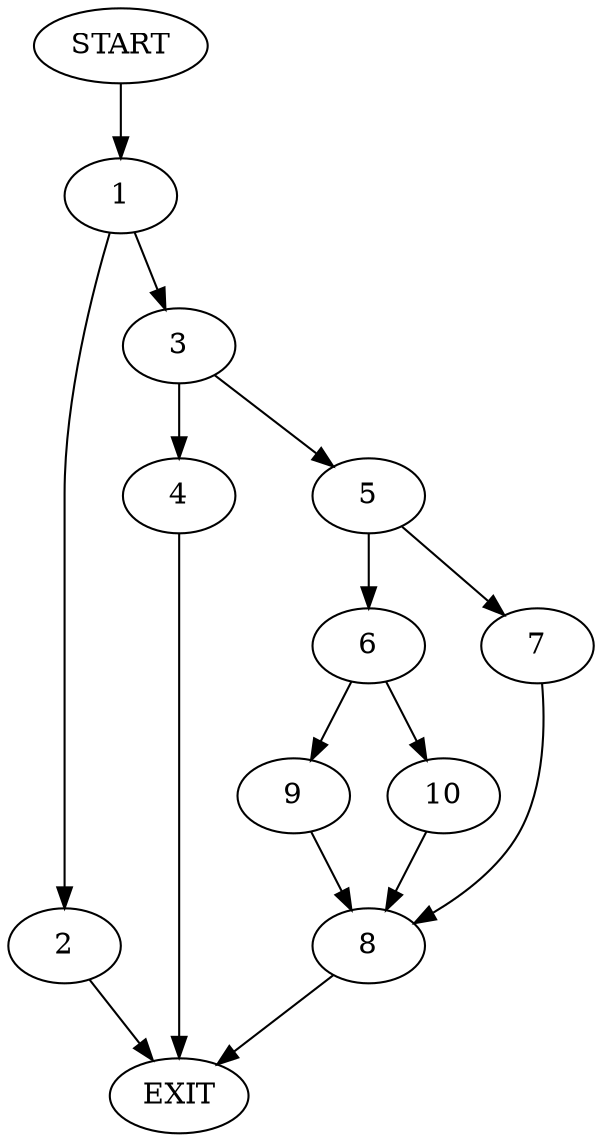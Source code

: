 digraph {
0 [label="START"]
11 [label="EXIT"]
0 -> 1
1 -> 2
1 -> 3
3 -> 4
3 -> 5
2 -> 11
4 -> 11
5 -> 6
5 -> 7
7 -> 8
6 -> 9
6 -> 10
8 -> 11
9 -> 8
10 -> 8
}
